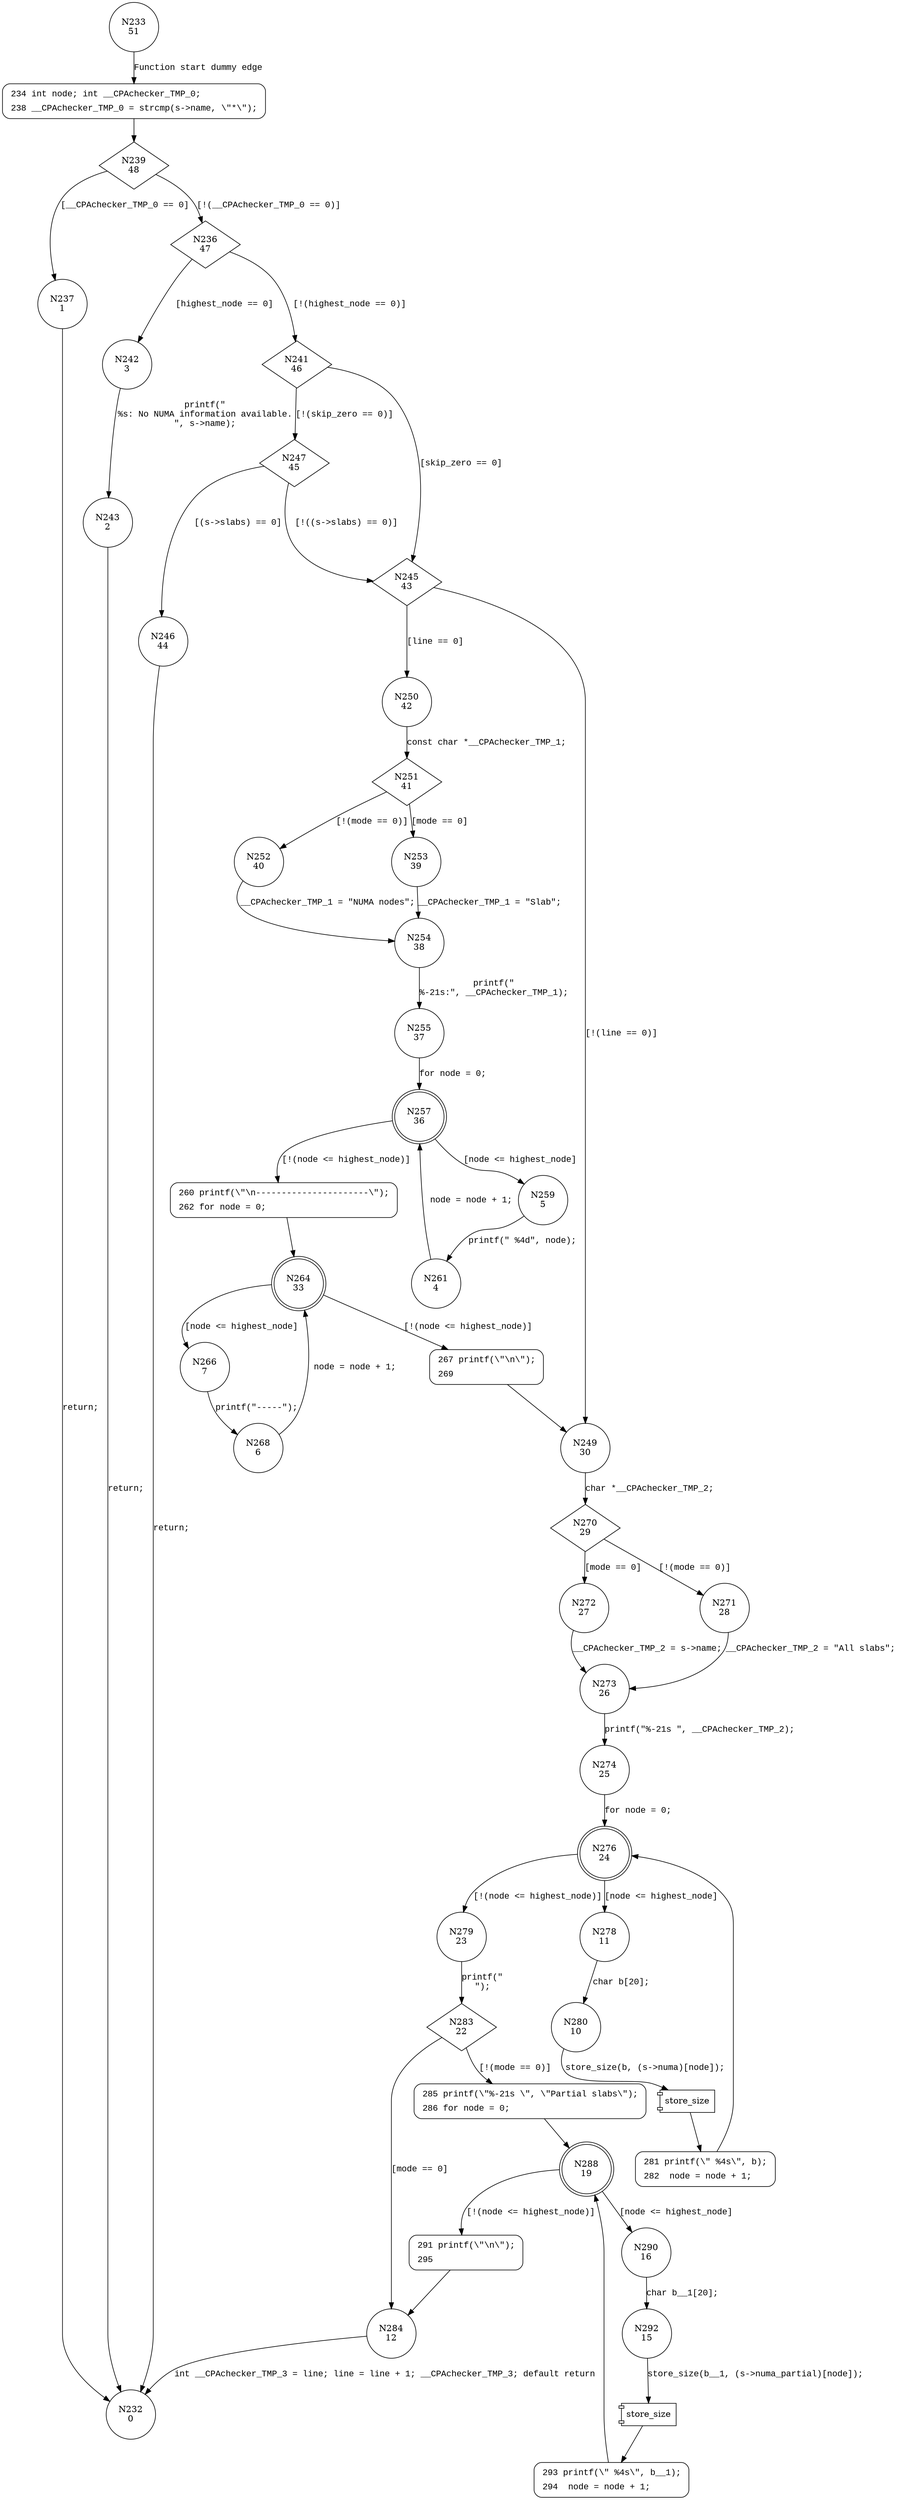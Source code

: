 digraph slab_numa {
233 [shape="circle" label="N233\n51"]
234 [shape="circle" label="N234\n50"]
239 [shape="diamond" label="N239\n48"]
237 [shape="circle" label="N237\n1"]
236 [shape="diamond" label="N236\n47"]
242 [shape="circle" label="N242\n3"]
241 [shape="diamond" label="N241\n46"]
245 [shape="diamond" label="N245\n43"]
247 [shape="diamond" label="N247\n45"]
246 [shape="circle" label="N246\n44"]
250 [shape="circle" label="N250\n42"]
249 [shape="circle" label="N249\n30"]
270 [shape="diamond" label="N270\n29"]
272 [shape="circle" label="N272\n27"]
271 [shape="circle" label="N271\n28"]
273 [shape="circle" label="N273\n26"]
274 [shape="circle" label="N274\n25"]
276 [shape="doublecircle" label="N276\n24"]
278 [shape="circle" label="N278\n11"]
279 [shape="circle" label="N279\n23"]
283 [shape="diamond" label="N283\n22"]
284 [shape="circle" label="N284\n12"]
285 [shape="circle" label="N285\n21"]
288 [shape="doublecircle" label="N288\n19"]
290 [shape="circle" label="N290\n16"]
291 [shape="circle" label="N291\n18"]
232 [shape="circle" label="N232\n0"]
292 [shape="circle" label="N292\n15"]
293 [shape="circle" label="N293\n14"]
280 [shape="circle" label="N280\n10"]
281 [shape="circle" label="N281\n9"]
251 [shape="diamond" label="N251\n41"]
253 [shape="circle" label="N253\n39"]
252 [shape="circle" label="N252\n40"]
254 [shape="circle" label="N254\n38"]
255 [shape="circle" label="N255\n37"]
257 [shape="doublecircle" label="N257\n36"]
259 [shape="circle" label="N259\n5"]
260 [shape="circle" label="N260\n35"]
264 [shape="doublecircle" label="N264\n33"]
266 [shape="circle" label="N266\n7"]
267 [shape="circle" label="N267\n32"]
268 [shape="circle" label="N268\n6"]
261 [shape="circle" label="N261\n4"]
243 [shape="circle" label="N243\n2"]
234 [style="filled,bold" penwidth="1" fillcolor="white" fontname="Courier New" shape="Mrecord" label=<<table border="0" cellborder="0" cellpadding="3" bgcolor="white"><tr><td align="right">234</td><td align="left">int node; int __CPAchecker_TMP_0;</td></tr><tr><td align="right">238</td><td align="left">__CPAchecker_TMP_0 = strcmp(s-&gt;name, \"*\");</td></tr></table>>]
234 -> 239[label=""]
285 [style="filled,bold" penwidth="1" fillcolor="white" fontname="Courier New" shape="Mrecord" label=<<table border="0" cellborder="0" cellpadding="3" bgcolor="white"><tr><td align="right">285</td><td align="left">printf(\"%-21s \", \"Partial slabs\");</td></tr><tr><td align="right">286</td><td align="left">for node = 0;</td></tr></table>>]
285 -> 288[label=""]
291 [style="filled,bold" penwidth="1" fillcolor="white" fontname="Courier New" shape="Mrecord" label=<<table border="0" cellborder="0" cellpadding="3" bgcolor="white"><tr><td align="right">291</td><td align="left">printf(\"\n\");</td></tr><tr><td align="right">295</td><td align="left"></td></tr></table>>]
291 -> 284[label=""]
293 [style="filled,bold" penwidth="1" fillcolor="white" fontname="Courier New" shape="Mrecord" label=<<table border="0" cellborder="0" cellpadding="3" bgcolor="white"><tr><td align="right">293</td><td align="left">printf(\" %4s\", b__1);</td></tr><tr><td align="right">294</td><td align="left"> node = node + 1;</td></tr></table>>]
293 -> 288[label=""]
281 [style="filled,bold" penwidth="1" fillcolor="white" fontname="Courier New" shape="Mrecord" label=<<table border="0" cellborder="0" cellpadding="3" bgcolor="white"><tr><td align="right">281</td><td align="left">printf(\" %4s\", b);</td></tr><tr><td align="right">282</td><td align="left"> node = node + 1;</td></tr></table>>]
281 -> 276[label=""]
260 [style="filled,bold" penwidth="1" fillcolor="white" fontname="Courier New" shape="Mrecord" label=<<table border="0" cellborder="0" cellpadding="3" bgcolor="white"><tr><td align="right">260</td><td align="left">printf(\"\n----------------------\");</td></tr><tr><td align="right">262</td><td align="left">for node = 0;</td></tr></table>>]
260 -> 264[label=""]
267 [style="filled,bold" penwidth="1" fillcolor="white" fontname="Courier New" shape="Mrecord" label=<<table border="0" cellborder="0" cellpadding="3" bgcolor="white"><tr><td align="right">267</td><td align="left">printf(\"\n\");</td></tr><tr><td align="right">269</td><td align="left"></td></tr></table>>]
267 -> 249[label=""]
233 -> 234 [label="Function start dummy edge" fontname="Courier New"]
239 -> 237 [label="[__CPAchecker_TMP_0 == 0]" fontname="Courier New"]
239 -> 236 [label="[!(__CPAchecker_TMP_0 == 0)]" fontname="Courier New"]
236 -> 242 [label="[highest_node == 0]" fontname="Courier New"]
236 -> 241 [label="[!(highest_node == 0)]" fontname="Courier New"]
241 -> 245 [label="[skip_zero == 0]" fontname="Courier New"]
241 -> 247 [label="[!(skip_zero == 0)]" fontname="Courier New"]
247 -> 246 [label="[(s->slabs) == 0]" fontname="Courier New"]
247 -> 245 [label="[!((s->slabs) == 0)]" fontname="Courier New"]
245 -> 250 [label="[line == 0]" fontname="Courier New"]
245 -> 249 [label="[!(line == 0)]" fontname="Courier New"]
249 -> 270 [label="char *__CPAchecker_TMP_2;" fontname="Courier New"]
270 -> 272 [label="[mode == 0]" fontname="Courier New"]
270 -> 271 [label="[!(mode == 0)]" fontname="Courier New"]
273 -> 274 [label="printf(\"%-21s \", __CPAchecker_TMP_2);" fontname="Courier New"]
276 -> 278 [label="[node <= highest_node]" fontname="Courier New"]
276 -> 279 [label="[!(node <= highest_node)]" fontname="Courier New"]
283 -> 284 [label="[mode == 0]" fontname="Courier New"]
283 -> 285 [label="[!(mode == 0)]" fontname="Courier New"]
288 -> 290 [label="[node <= highest_node]" fontname="Courier New"]
288 -> 291 [label="[!(node <= highest_node)]" fontname="Courier New"]
284 -> 232 [label="int __CPAchecker_TMP_3 = line; line = line + 1; __CPAchecker_TMP_3; default return" fontname="Courier New"]
100113 [shape="component" label="store_size"]
292 -> 100113 [label="store_size(b__1, (s->numa_partial)[node]);" fontname="Courier New"]
100113 -> 293 [label="" fontname="Courier New"]
278 -> 280 [label="char b[20];" fontname="Courier New"]
100114 [shape="component" label="store_size"]
280 -> 100114 [label="store_size(b, (s->numa)[node]);" fontname="Courier New"]
100114 -> 281 [label="" fontname="Courier New"]
272 -> 273 [label="__CPAchecker_TMP_2 = s->name;" fontname="Courier New"]
251 -> 253 [label="[mode == 0]" fontname="Courier New"]
251 -> 252 [label="[!(mode == 0)]" fontname="Courier New"]
254 -> 255 [label="printf(\"\n%-21s:\", __CPAchecker_TMP_1);" fontname="Courier New"]
257 -> 259 [label="[node <= highest_node]" fontname="Courier New"]
257 -> 260 [label="[!(node <= highest_node)]" fontname="Courier New"]
264 -> 266 [label="[node <= highest_node]" fontname="Courier New"]
264 -> 267 [label="[!(node <= highest_node)]" fontname="Courier New"]
266 -> 268 [label="printf(\"-----\");" fontname="Courier New"]
259 -> 261 [label="printf(\" %4d\", node);" fontname="Courier New"]
253 -> 254 [label="__CPAchecker_TMP_1 = \"Slab\";" fontname="Courier New"]
242 -> 243 [label="printf(\"\n%s: No NUMA information available.\n\", s->name);" fontname="Courier New"]
237 -> 232 [label="return;" fontname="Courier New"]
271 -> 273 [label="__CPAchecker_TMP_2 = \"All slabs\";" fontname="Courier New"]
274 -> 276 [label="for node = 0;" fontname="Courier New"]
279 -> 283 [label="printf(\"\n\");" fontname="Courier New"]
290 -> 292 [label="char b__1[20];" fontname="Courier New"]
250 -> 251 [label="const char *__CPAchecker_TMP_1;" fontname="Courier New"]
252 -> 254 [label="__CPAchecker_TMP_1 = \"NUMA nodes\";" fontname="Courier New"]
255 -> 257 [label="for node = 0;" fontname="Courier New"]
268 -> 264 [label=" node = node + 1;" fontname="Courier New"]
261 -> 257 [label=" node = node + 1;" fontname="Courier New"]
246 -> 232 [label="return;" fontname="Courier New"]
243 -> 232 [label="return;" fontname="Courier New"]
}